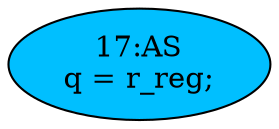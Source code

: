 strict digraph "" {
	node [label="\N"];
	"17:AS"	[ast="<pyverilog.vparser.ast.Assign object at 0x7fd19085b910>",
		def_var="['q']",
		fillcolor=deepskyblue,
		label="17:AS
q = r_reg;",
		statements="[]",
		style=filled,
		typ=Assign,
		use_var="['r_reg']"];
}
